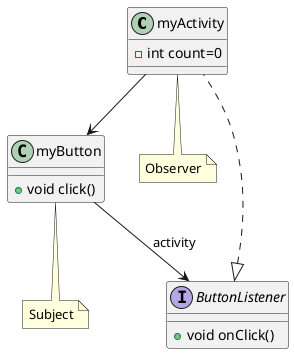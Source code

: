 @startuml
'https://plantuml.com/class-diagram

class myActivity{
    - int count=0
}
class myButton{
    +void click()
}
interface ButtonListener{
    +void onClick()
}

ButtonListener <|.. myActivity
myActivity --> myButton
myButton --> ButtonListener:activity

note bottom of myActivity
    Observer
end note

note bottom of myButton
    Subject
end note

@enduml
